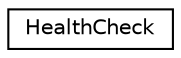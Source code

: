 digraph "Graphical Class Hierarchy"
{
  edge [fontname="Helvetica",fontsize="10",labelfontname="Helvetica",labelfontsize="10"];
  node [fontname="Helvetica",fontsize="10",shape=record];
  rankdir="LR";
  Node1 [label="HealthCheck",height=0.2,width=0.4,color="black", fillcolor="white", style="filled",URL="$structHealthCheck.html",tooltip="A struct to hold health check information which can be added to a service. "];
}
